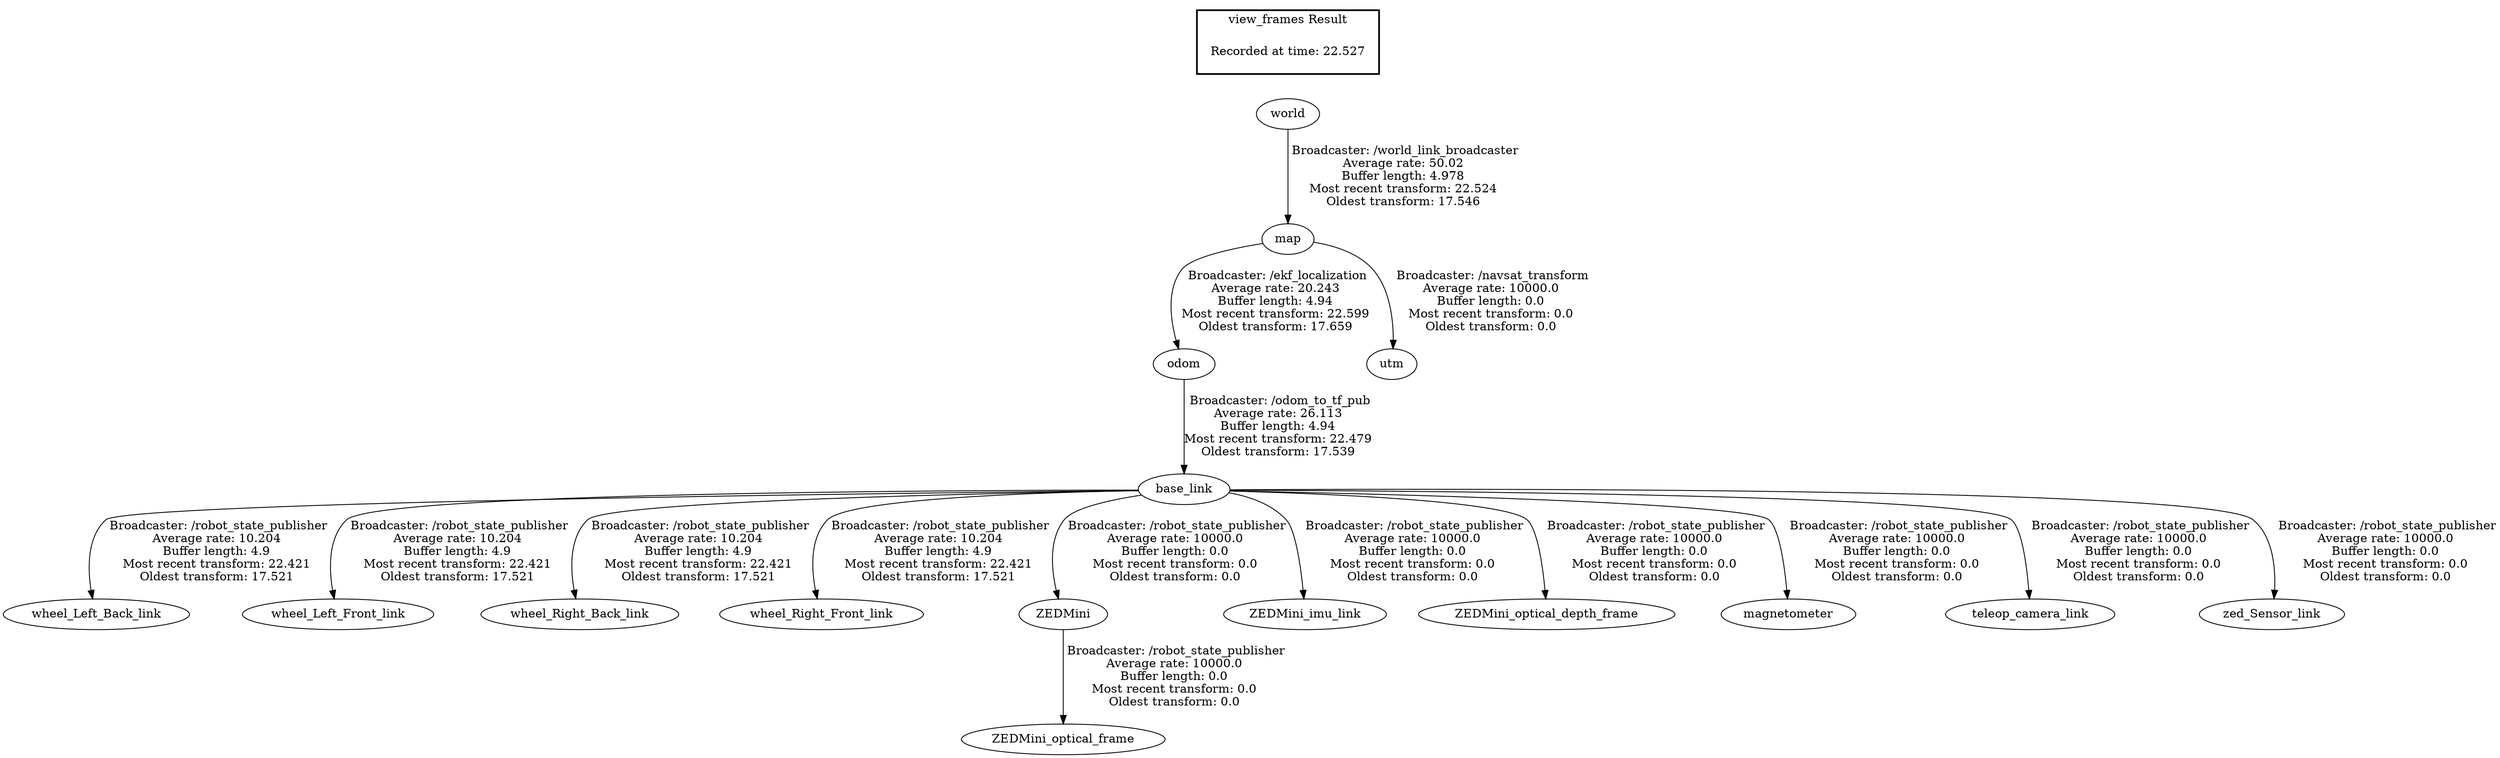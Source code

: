 digraph G {
"base_link" -> "wheel_Left_Back_link"[label=" Broadcaster: /robot_state_publisher\nAverage rate: 10.204\nBuffer length: 4.9\nMost recent transform: 22.421\nOldest transform: 17.521\n"];
"odom" -> "base_link"[label=" Broadcaster: /odom_to_tf_pub\nAverage rate: 26.113\nBuffer length: 4.94\nMost recent transform: 22.479\nOldest transform: 17.539\n"];
"base_link" -> "wheel_Left_Front_link"[label=" Broadcaster: /robot_state_publisher\nAverage rate: 10.204\nBuffer length: 4.9\nMost recent transform: 22.421\nOldest transform: 17.521\n"];
"base_link" -> "wheel_Right_Back_link"[label=" Broadcaster: /robot_state_publisher\nAverage rate: 10.204\nBuffer length: 4.9\nMost recent transform: 22.421\nOldest transform: 17.521\n"];
"base_link" -> "wheel_Right_Front_link"[label=" Broadcaster: /robot_state_publisher\nAverage rate: 10.204\nBuffer length: 4.9\nMost recent transform: 22.421\nOldest transform: 17.521\n"];
"map" -> "utm"[label=" Broadcaster: /navsat_transform\nAverage rate: 10000.0\nBuffer length: 0.0\nMost recent transform: 0.0\nOldest transform: 0.0\n"];
"world" -> "map"[label=" Broadcaster: /world_link_broadcaster\nAverage rate: 50.02\nBuffer length: 4.978\nMost recent transform: 22.524\nOldest transform: 17.546\n"];
"base_link" -> "ZEDMini"[label=" Broadcaster: /robot_state_publisher\nAverage rate: 10000.0\nBuffer length: 0.0\nMost recent transform: 0.0\nOldest transform: 0.0\n"];
"base_link" -> "ZEDMini_imu_link"[label=" Broadcaster: /robot_state_publisher\nAverage rate: 10000.0\nBuffer length: 0.0\nMost recent transform: 0.0\nOldest transform: 0.0\n"];
"base_link" -> "ZEDMini_optical_depth_frame"[label=" Broadcaster: /robot_state_publisher\nAverage rate: 10000.0\nBuffer length: 0.0\nMost recent transform: 0.0\nOldest transform: 0.0\n"];
"ZEDMini" -> "ZEDMini_optical_frame"[label=" Broadcaster: /robot_state_publisher\nAverage rate: 10000.0\nBuffer length: 0.0\nMost recent transform: 0.0\nOldest transform: 0.0\n"];
"base_link" -> "magnetometer"[label=" Broadcaster: /robot_state_publisher\nAverage rate: 10000.0\nBuffer length: 0.0\nMost recent transform: 0.0\nOldest transform: 0.0\n"];
"base_link" -> "teleop_camera_link"[label=" Broadcaster: /robot_state_publisher\nAverage rate: 10000.0\nBuffer length: 0.0\nMost recent transform: 0.0\nOldest transform: 0.0\n"];
"base_link" -> "zed_Sensor_link"[label=" Broadcaster: /robot_state_publisher\nAverage rate: 10000.0\nBuffer length: 0.0\nMost recent transform: 0.0\nOldest transform: 0.0\n"];
"map" -> "odom"[label=" Broadcaster: /ekf_localization\nAverage rate: 20.243\nBuffer length: 4.94\nMost recent transform: 22.599\nOldest transform: 17.659\n"];
edge [style=invis];
 subgraph cluster_legend { style=bold; color=black; label ="view_frames Result";
"Recorded at time: 22.527"[ shape=plaintext ] ;
}->"world";
}